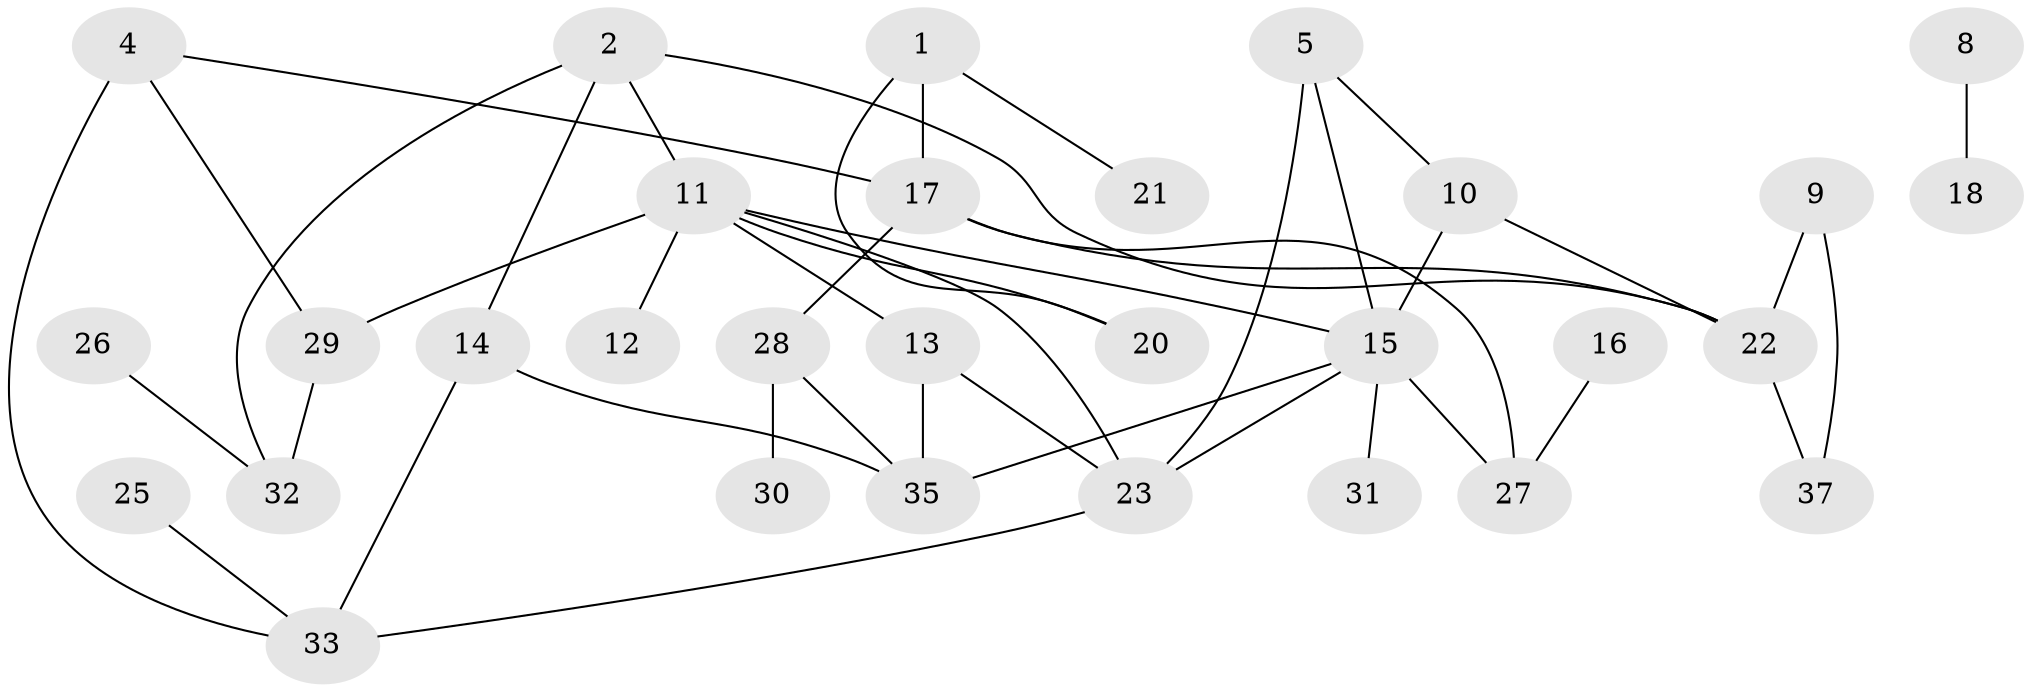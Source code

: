 // original degree distribution, {3: 0.14754098360655737, 4: 0.14754098360655737, 0: 0.11475409836065574, 2: 0.21311475409836064, 1: 0.22950819672131148, 5: 0.11475409836065574, 6: 0.03278688524590164}
// Generated by graph-tools (version 1.1) at 2025/47/03/04/25 22:47:56]
// undirected, 30 vertices, 43 edges
graph export_dot {
  node [color=gray90,style=filled];
  1;
  2;
  4;
  5;
  8;
  9;
  10;
  11;
  12;
  13;
  14;
  15;
  16;
  17;
  18;
  20;
  21;
  22;
  23;
  25;
  26;
  27;
  28;
  29;
  30;
  31;
  32;
  33;
  35;
  37;
  1 -- 17 [weight=1.0];
  1 -- 20 [weight=1.0];
  1 -- 21 [weight=1.0];
  2 -- 11 [weight=1.0];
  2 -- 14 [weight=1.0];
  2 -- 22 [weight=1.0];
  2 -- 32 [weight=1.0];
  4 -- 17 [weight=1.0];
  4 -- 29 [weight=1.0];
  4 -- 33 [weight=1.0];
  5 -- 10 [weight=1.0];
  5 -- 15 [weight=1.0];
  5 -- 23 [weight=2.0];
  8 -- 18 [weight=1.0];
  9 -- 22 [weight=1.0];
  9 -- 37 [weight=1.0];
  10 -- 15 [weight=1.0];
  10 -- 22 [weight=1.0];
  11 -- 12 [weight=1.0];
  11 -- 13 [weight=2.0];
  11 -- 15 [weight=1.0];
  11 -- 20 [weight=1.0];
  11 -- 23 [weight=1.0];
  11 -- 29 [weight=1.0];
  13 -- 23 [weight=1.0];
  13 -- 35 [weight=2.0];
  14 -- 33 [weight=1.0];
  14 -- 35 [weight=1.0];
  15 -- 23 [weight=1.0];
  15 -- 27 [weight=1.0];
  15 -- 31 [weight=1.0];
  15 -- 35 [weight=1.0];
  16 -- 27 [weight=1.0];
  17 -- 22 [weight=1.0];
  17 -- 27 [weight=1.0];
  17 -- 28 [weight=1.0];
  22 -- 37 [weight=1.0];
  23 -- 33 [weight=1.0];
  25 -- 33 [weight=1.0];
  26 -- 32 [weight=1.0];
  28 -- 30 [weight=1.0];
  28 -- 35 [weight=1.0];
  29 -- 32 [weight=1.0];
}
